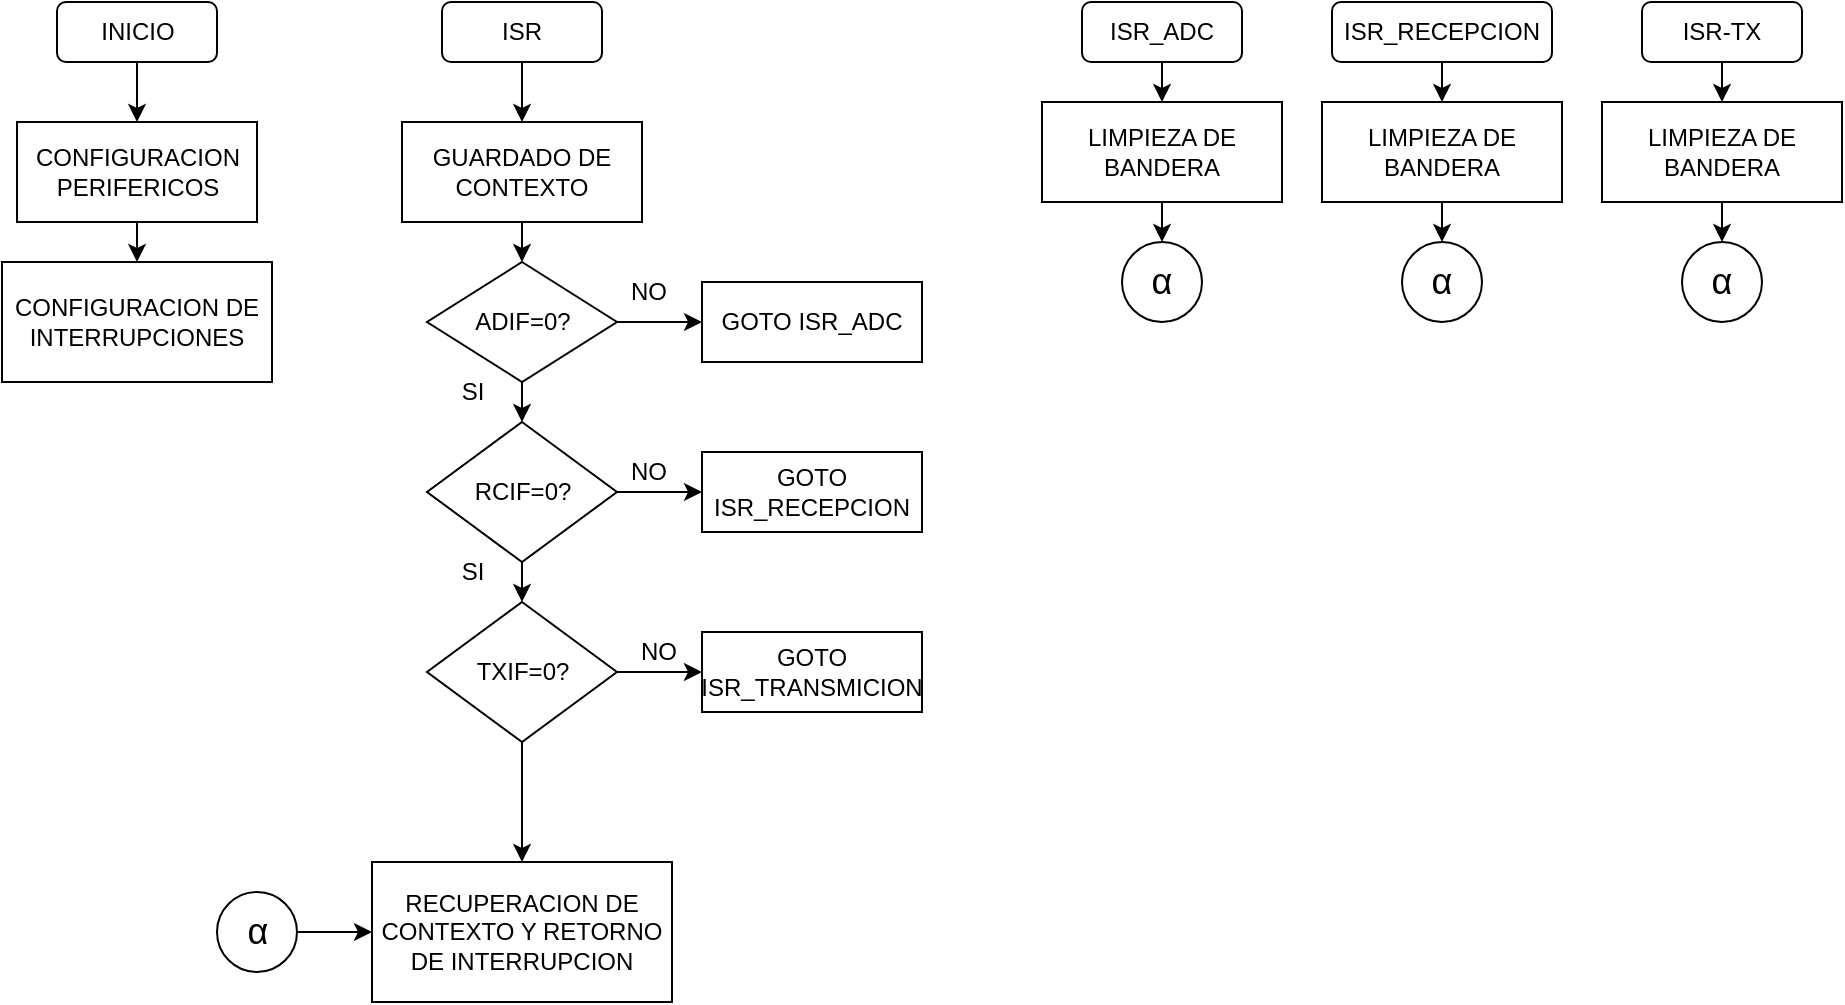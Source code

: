 <mxfile>
    <diagram id="9Iszyg2DKhIXJrNhtRNU" name="Page-1">
        <mxGraphModel dx="1078" dy="825" grid="1" gridSize="10" guides="1" tooltips="1" connect="1" arrows="1" fold="1" page="1" pageScale="1" pageWidth="850" pageHeight="1100" math="0" shadow="0">
            <root>
                <mxCell id="0"/>
                <mxCell id="1" parent="0"/>
                <mxCell id="6" style="edgeStyle=none;html=1;entryX=0.5;entryY=0;entryDx=0;entryDy=0;" parent="1" source="3" target="5" edge="1">
                    <mxGeometry relative="1" as="geometry"/>
                </mxCell>
                <mxCell id="3" value="CONFIGURACION PERIFERICOS" style="rounded=0;whiteSpace=wrap;html=1;" parent="1" vertex="1">
                    <mxGeometry x="17.5" y="90" width="120" height="50" as="geometry"/>
                </mxCell>
                <mxCell id="5" value="CONFIGURACION DE INTERRUPCIONES" style="rounded=0;whiteSpace=wrap;html=1;" parent="1" vertex="1">
                    <mxGeometry x="10" y="160" width="135" height="60" as="geometry"/>
                </mxCell>
                <mxCell id="10" style="edgeStyle=none;html=1;exitX=0.5;exitY=1;exitDx=0;exitDy=0;entryX=0.5;entryY=0;entryDx=0;entryDy=0;" parent="1" source="7" target="3" edge="1">
                    <mxGeometry relative="1" as="geometry"/>
                </mxCell>
                <mxCell id="7" value="INICIO" style="rounded=1;whiteSpace=wrap;html=1;" parent="1" vertex="1">
                    <mxGeometry x="37.5" y="30" width="80" height="30" as="geometry"/>
                </mxCell>
                <mxCell id="13" style="edgeStyle=none;html=1;exitX=0.5;exitY=1;exitDx=0;exitDy=0;entryX=0.5;entryY=0;entryDx=0;entryDy=0;" parent="1" source="11" target="12" edge="1">
                    <mxGeometry relative="1" as="geometry"/>
                </mxCell>
                <mxCell id="11" value="ISR" style="rounded=1;whiteSpace=wrap;html=1;" parent="1" vertex="1">
                    <mxGeometry x="230" y="30" width="80" height="30" as="geometry"/>
                </mxCell>
                <mxCell id="17" style="edgeStyle=none;html=1;exitX=0.5;exitY=1;exitDx=0;exitDy=0;entryX=0.5;entryY=0;entryDx=0;entryDy=0;" parent="1" source="12" target="14" edge="1">
                    <mxGeometry relative="1" as="geometry"/>
                </mxCell>
                <mxCell id="12" value="GUARDADO DE CONTEXTO" style="rounded=0;whiteSpace=wrap;html=1;" parent="1" vertex="1">
                    <mxGeometry x="210" y="90" width="120" height="50" as="geometry"/>
                </mxCell>
                <mxCell id="18" style="edgeStyle=none;html=1;exitX=0.5;exitY=1;exitDx=0;exitDy=0;entryX=0.5;entryY=0;entryDx=0;entryDy=0;" parent="1" source="14" target="15" edge="1">
                    <mxGeometry relative="1" as="geometry"/>
                </mxCell>
                <mxCell id="23" style="edgeStyle=none;html=1;exitX=1;exitY=0.5;exitDx=0;exitDy=0;" parent="1" source="14" target="22" edge="1">
                    <mxGeometry relative="1" as="geometry"/>
                </mxCell>
                <mxCell id="14" value="ADIF=0?" style="rhombus;whiteSpace=wrap;html=1;" parent="1" vertex="1">
                    <mxGeometry x="222.5" y="160" width="95" height="60" as="geometry"/>
                </mxCell>
                <mxCell id="19" style="edgeStyle=none;html=1;exitX=0.5;exitY=1;exitDx=0;exitDy=0;entryX=0.5;entryY=0;entryDx=0;entryDy=0;" parent="1" source="15" target="16" edge="1">
                    <mxGeometry relative="1" as="geometry"/>
                </mxCell>
                <mxCell id="25" style="edgeStyle=none;html=1;exitX=1;exitY=0.5;exitDx=0;exitDy=0;entryX=0;entryY=0.5;entryDx=0;entryDy=0;" parent="1" source="15" target="24" edge="1">
                    <mxGeometry relative="1" as="geometry"/>
                </mxCell>
                <mxCell id="15" value="RCIF=0?" style="rhombus;whiteSpace=wrap;html=1;" parent="1" vertex="1">
                    <mxGeometry x="222.5" y="240" width="95" height="70" as="geometry"/>
                </mxCell>
                <mxCell id="27" style="edgeStyle=none;html=1;exitX=1;exitY=0.5;exitDx=0;exitDy=0;entryX=0;entryY=0.5;entryDx=0;entryDy=0;" parent="1" source="16" target="26" edge="1">
                    <mxGeometry relative="1" as="geometry"/>
                </mxCell>
                <mxCell id="32" style="edgeStyle=none;html=1;exitX=0.5;exitY=1;exitDx=0;exitDy=0;entryX=0.5;entryY=0;entryDx=0;entryDy=0;" parent="1" source="16" target="31" edge="1">
                    <mxGeometry relative="1" as="geometry">
                        <mxPoint x="270" y="420" as="targetPoint"/>
                    </mxGeometry>
                </mxCell>
                <mxCell id="16" value="TXIF=0?" style="rhombus;whiteSpace=wrap;html=1;" parent="1" vertex="1">
                    <mxGeometry x="222.5" y="330" width="95" height="70" as="geometry"/>
                </mxCell>
                <mxCell id="20" value="SI" style="text;html=1;align=center;verticalAlign=middle;resizable=0;points=[];autosize=1;strokeColor=none;fillColor=none;" parent="1" vertex="1">
                    <mxGeometry x="230" y="210" width="30" height="30" as="geometry"/>
                </mxCell>
                <mxCell id="21" value="SI" style="text;html=1;align=center;verticalAlign=middle;resizable=0;points=[];autosize=1;strokeColor=none;fillColor=none;" parent="1" vertex="1">
                    <mxGeometry x="230" y="300" width="30" height="30" as="geometry"/>
                </mxCell>
                <mxCell id="22" value="GOTO ISR_ADC" style="rounded=0;whiteSpace=wrap;html=1;" parent="1" vertex="1">
                    <mxGeometry x="360" y="170" width="110" height="40" as="geometry"/>
                </mxCell>
                <mxCell id="24" value="GOTO ISR_RECEPCION" style="rounded=0;whiteSpace=wrap;html=1;" parent="1" vertex="1">
                    <mxGeometry x="360" y="255" width="110" height="40" as="geometry"/>
                </mxCell>
                <mxCell id="26" value="GOTO ISR_TRANSMICION" style="rounded=0;whiteSpace=wrap;html=1;" parent="1" vertex="1">
                    <mxGeometry x="360" y="345" width="110" height="40" as="geometry"/>
                </mxCell>
                <mxCell id="28" value="NO" style="text;html=1;align=center;verticalAlign=middle;resizable=0;points=[];autosize=1;strokeColor=none;fillColor=none;" parent="1" vertex="1">
                    <mxGeometry x="312.5" y="160" width="40" height="30" as="geometry"/>
                </mxCell>
                <mxCell id="29" value="NO" style="text;html=1;align=center;verticalAlign=middle;resizable=0;points=[];autosize=1;strokeColor=none;fillColor=none;" parent="1" vertex="1">
                    <mxGeometry x="312.5" y="250" width="40" height="30" as="geometry"/>
                </mxCell>
                <mxCell id="30" value="NO" style="text;html=1;align=center;verticalAlign=middle;resizable=0;points=[];autosize=1;strokeColor=none;fillColor=none;" parent="1" vertex="1">
                    <mxGeometry x="317.5" y="340" width="40" height="30" as="geometry"/>
                </mxCell>
                <mxCell id="31" value="RECUPERACION DE CONTEXTO Y RETORNO DE INTERRUPCION" style="rounded=0;whiteSpace=wrap;html=1;" parent="1" vertex="1">
                    <mxGeometry x="195" y="460" width="150" height="70" as="geometry"/>
                </mxCell>
                <mxCell id="35" style="edgeStyle=none;html=1;exitX=0.5;exitY=1;exitDx=0;exitDy=0;" edge="1" parent="1" source="33" target="34">
                    <mxGeometry relative="1" as="geometry"/>
                </mxCell>
                <mxCell id="33" value="&lt;span style=&quot;color: rgb(0, 0, 0);&quot;&gt;ISR_ADC&lt;/span&gt;" style="rounded=1;whiteSpace=wrap;html=1;" vertex="1" parent="1">
                    <mxGeometry x="550" y="30" width="80" height="30" as="geometry"/>
                </mxCell>
                <mxCell id="37" style="edgeStyle=none;html=1;exitX=0.5;exitY=1;exitDx=0;exitDy=0;entryX=0.5;entryY=0;entryDx=0;entryDy=0;" edge="1" parent="1" source="34" target="36">
                    <mxGeometry relative="1" as="geometry"/>
                </mxCell>
                <mxCell id="34" value="LIMPIEZA DE BANDERA" style="rounded=0;whiteSpace=wrap;html=1;" vertex="1" parent="1">
                    <mxGeometry x="530" y="80" width="120" height="50" as="geometry"/>
                </mxCell>
                <mxCell id="36" value="&lt;span style=&quot;font-family: &amp;quot;Google Sans&amp;quot;, Arial, sans-serif; font-size: 18px; text-align: start;&quot;&gt;&lt;font style=&quot;color: rgb(0, 0, 0);&quot;&gt;α&lt;/font&gt;&lt;/span&gt;" style="ellipse;whiteSpace=wrap;html=1;aspect=fixed;" vertex="1" parent="1">
                    <mxGeometry x="570" y="150" width="40" height="40" as="geometry"/>
                </mxCell>
                <mxCell id="50" style="edgeStyle=none;html=1;exitX=1;exitY=0.5;exitDx=0;exitDy=0;entryX=0;entryY=0.5;entryDx=0;entryDy=0;" edge="1" parent="1" source="38" target="31">
                    <mxGeometry relative="1" as="geometry"/>
                </mxCell>
                <mxCell id="38" value="&lt;span style=&quot;font-family: &amp;quot;Google Sans&amp;quot;, Arial, sans-serif; font-size: 18px; text-align: start;&quot;&gt;&lt;font style=&quot;color: rgb(0, 0, 0);&quot;&gt;α&lt;/font&gt;&lt;/span&gt;" style="ellipse;whiteSpace=wrap;html=1;aspect=fixed;" vertex="1" parent="1">
                    <mxGeometry x="117.5" y="475" width="40" height="40" as="geometry"/>
                </mxCell>
                <mxCell id="40" style="edgeStyle=none;html=1;exitX=0.5;exitY=1;exitDx=0;exitDy=0;" edge="1" parent="1" source="41" target="43">
                    <mxGeometry relative="1" as="geometry"/>
                </mxCell>
                <mxCell id="41" value="ISR_RECEPCION" style="rounded=1;whiteSpace=wrap;html=1;" vertex="1" parent="1">
                    <mxGeometry x="675" y="30" width="110" height="30" as="geometry"/>
                </mxCell>
                <mxCell id="42" style="edgeStyle=none;html=1;exitX=0.5;exitY=1;exitDx=0;exitDy=0;entryX=0.5;entryY=0;entryDx=0;entryDy=0;" edge="1" parent="1" source="43" target="44">
                    <mxGeometry relative="1" as="geometry"/>
                </mxCell>
                <mxCell id="43" value="LIMPIEZA DE BANDERA" style="rounded=0;whiteSpace=wrap;html=1;" vertex="1" parent="1">
                    <mxGeometry x="670" y="80" width="120" height="50" as="geometry"/>
                </mxCell>
                <mxCell id="44" value="&lt;span style=&quot;font-family: &amp;quot;Google Sans&amp;quot;, Arial, sans-serif; font-size: 18px; text-align: start;&quot;&gt;&lt;font style=&quot;color: rgb(0, 0, 0);&quot;&gt;α&lt;/font&gt;&lt;/span&gt;" style="ellipse;whiteSpace=wrap;html=1;aspect=fixed;" vertex="1" parent="1">
                    <mxGeometry x="710" y="150" width="40" height="40" as="geometry"/>
                </mxCell>
                <mxCell id="45" style="edgeStyle=none;html=1;exitX=0.5;exitY=1;exitDx=0;exitDy=0;" edge="1" parent="1" source="46" target="48">
                    <mxGeometry relative="1" as="geometry"/>
                </mxCell>
                <mxCell id="46" value="ISR-TX" style="rounded=1;whiteSpace=wrap;html=1;" vertex="1" parent="1">
                    <mxGeometry x="830" y="30" width="80" height="30" as="geometry"/>
                </mxCell>
                <mxCell id="47" style="edgeStyle=none;html=1;exitX=0.5;exitY=1;exitDx=0;exitDy=0;entryX=0.5;entryY=0;entryDx=0;entryDy=0;" edge="1" parent="1" source="48" target="49">
                    <mxGeometry relative="1" as="geometry"/>
                </mxCell>
                <mxCell id="48" value="LIMPIEZA DE BANDERA" style="rounded=0;whiteSpace=wrap;html=1;" vertex="1" parent="1">
                    <mxGeometry x="810" y="80" width="120" height="50" as="geometry"/>
                </mxCell>
                <mxCell id="49" value="&lt;span style=&quot;font-family: &amp;quot;Google Sans&amp;quot;, Arial, sans-serif; font-size: 18px; text-align: start;&quot;&gt;&lt;font style=&quot;color: rgb(0, 0, 0);&quot;&gt;α&lt;/font&gt;&lt;/span&gt;" style="ellipse;whiteSpace=wrap;html=1;aspect=fixed;" vertex="1" parent="1">
                    <mxGeometry x="850" y="150" width="40" height="40" as="geometry"/>
                </mxCell>
            </root>
        </mxGraphModel>
    </diagram>
</mxfile>